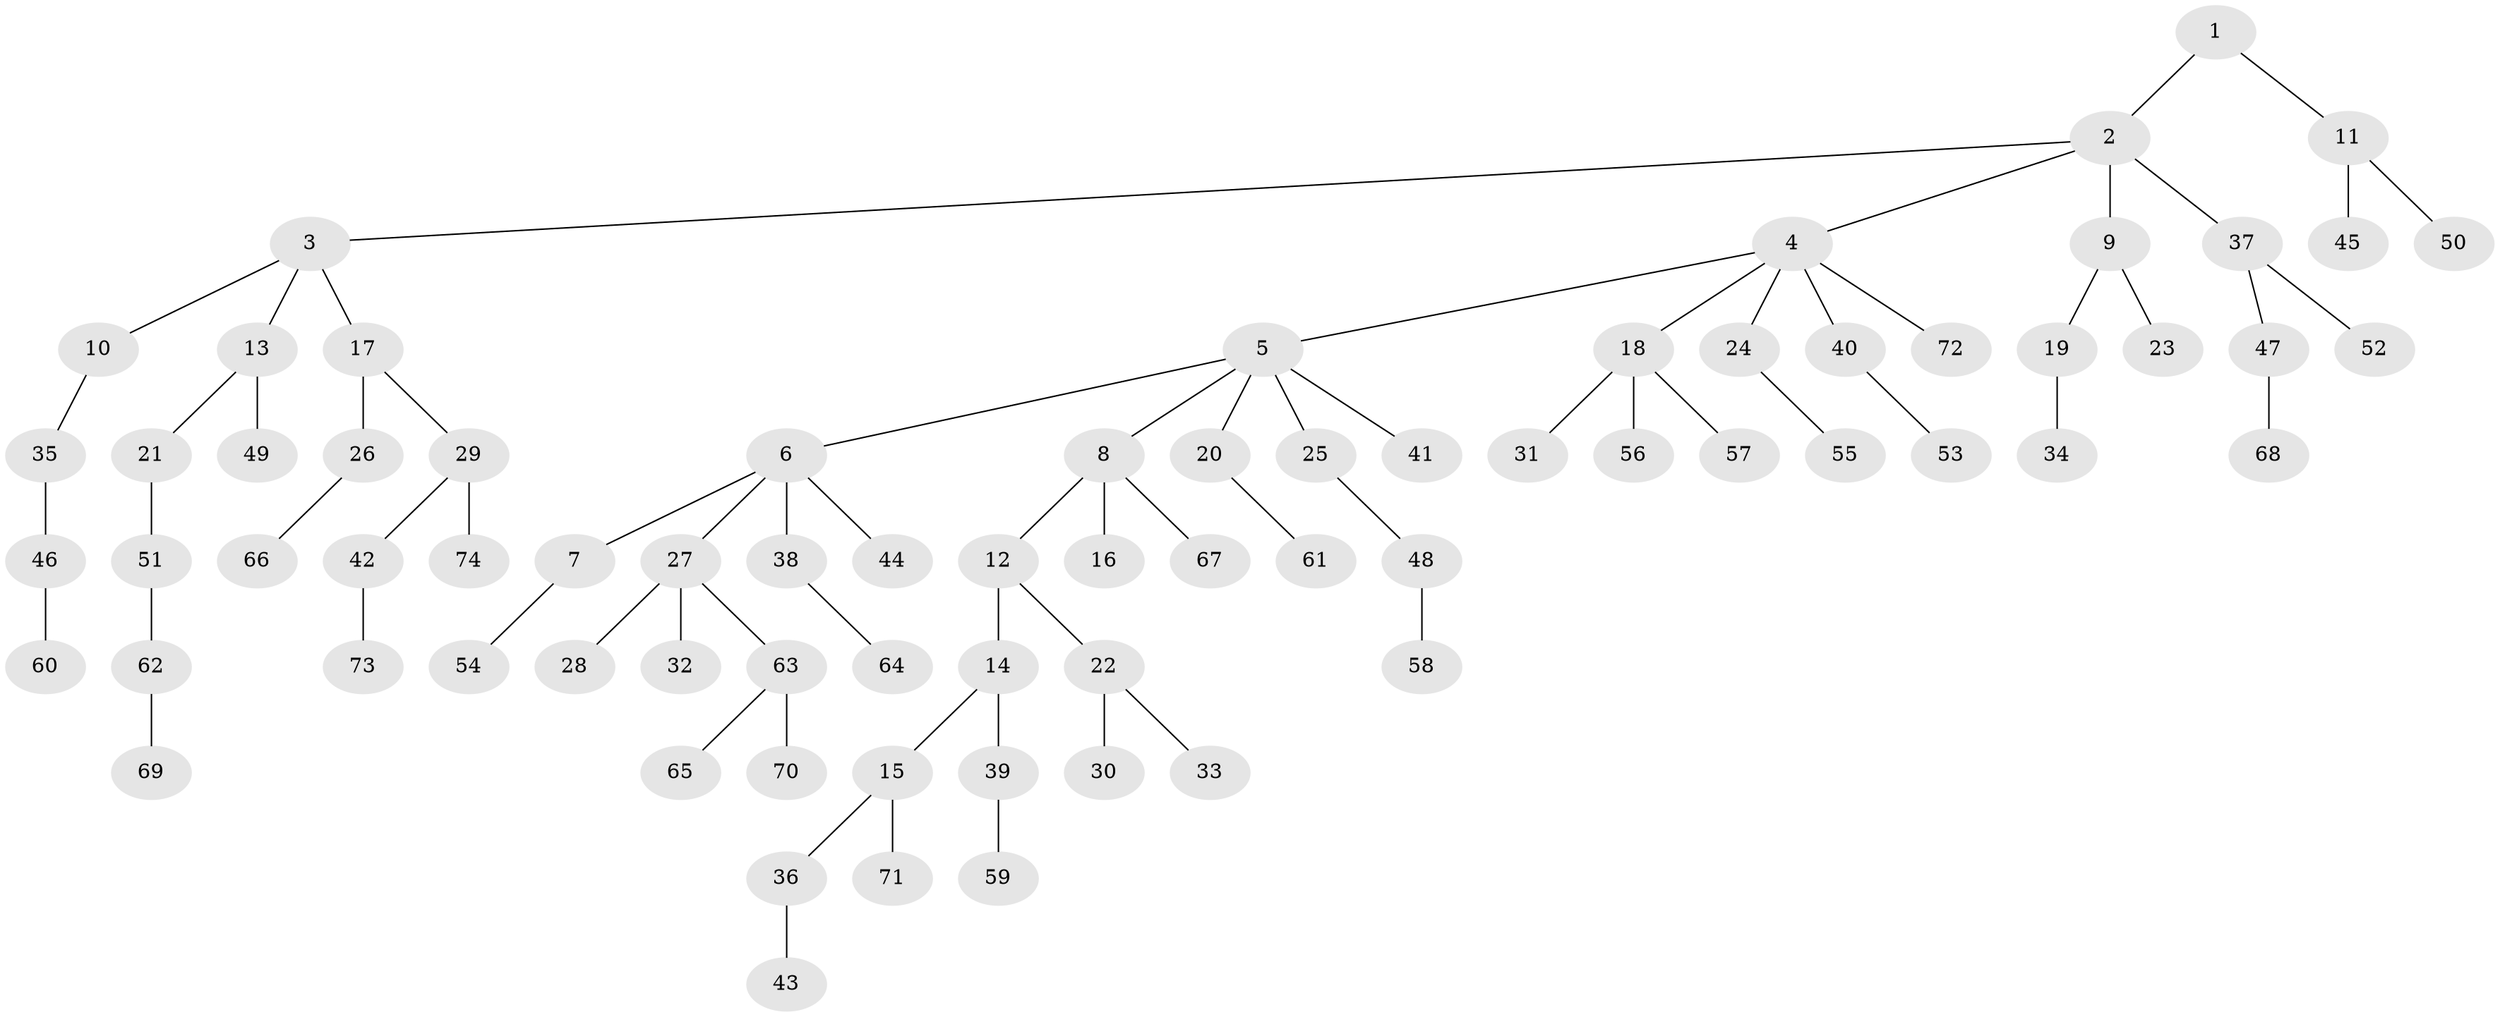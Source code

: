 // Generated by graph-tools (version 1.1) at 2025/36/03/09/25 02:36:44]
// undirected, 74 vertices, 73 edges
graph export_dot {
graph [start="1"]
  node [color=gray90,style=filled];
  1;
  2;
  3;
  4;
  5;
  6;
  7;
  8;
  9;
  10;
  11;
  12;
  13;
  14;
  15;
  16;
  17;
  18;
  19;
  20;
  21;
  22;
  23;
  24;
  25;
  26;
  27;
  28;
  29;
  30;
  31;
  32;
  33;
  34;
  35;
  36;
  37;
  38;
  39;
  40;
  41;
  42;
  43;
  44;
  45;
  46;
  47;
  48;
  49;
  50;
  51;
  52;
  53;
  54;
  55;
  56;
  57;
  58;
  59;
  60;
  61;
  62;
  63;
  64;
  65;
  66;
  67;
  68;
  69;
  70;
  71;
  72;
  73;
  74;
  1 -- 2;
  1 -- 11;
  2 -- 3;
  2 -- 4;
  2 -- 9;
  2 -- 37;
  3 -- 10;
  3 -- 13;
  3 -- 17;
  4 -- 5;
  4 -- 18;
  4 -- 24;
  4 -- 40;
  4 -- 72;
  5 -- 6;
  5 -- 8;
  5 -- 20;
  5 -- 25;
  5 -- 41;
  6 -- 7;
  6 -- 27;
  6 -- 38;
  6 -- 44;
  7 -- 54;
  8 -- 12;
  8 -- 16;
  8 -- 67;
  9 -- 19;
  9 -- 23;
  10 -- 35;
  11 -- 45;
  11 -- 50;
  12 -- 14;
  12 -- 22;
  13 -- 21;
  13 -- 49;
  14 -- 15;
  14 -- 39;
  15 -- 36;
  15 -- 71;
  17 -- 26;
  17 -- 29;
  18 -- 31;
  18 -- 56;
  18 -- 57;
  19 -- 34;
  20 -- 61;
  21 -- 51;
  22 -- 30;
  22 -- 33;
  24 -- 55;
  25 -- 48;
  26 -- 66;
  27 -- 28;
  27 -- 32;
  27 -- 63;
  29 -- 42;
  29 -- 74;
  35 -- 46;
  36 -- 43;
  37 -- 47;
  37 -- 52;
  38 -- 64;
  39 -- 59;
  40 -- 53;
  42 -- 73;
  46 -- 60;
  47 -- 68;
  48 -- 58;
  51 -- 62;
  62 -- 69;
  63 -- 65;
  63 -- 70;
}
